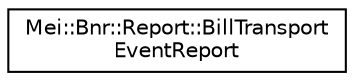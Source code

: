 digraph "Graphical Class Hierarchy"
{
  edge [fontname="Helvetica",fontsize="10",labelfontname="Helvetica",labelfontsize="10"];
  node [fontname="Helvetica",fontsize="10",shape=record];
  rankdir="LR";
  Node1 [label="Mei::Bnr::Report::BillTransport\lEventReport",height=0.2,width=0.4,color="black", fillcolor="white", style="filled",URL="$a00144.html",tooltip="This report is filled for every failure (hardware or jam) that the system has resolved with a success..."];
}
